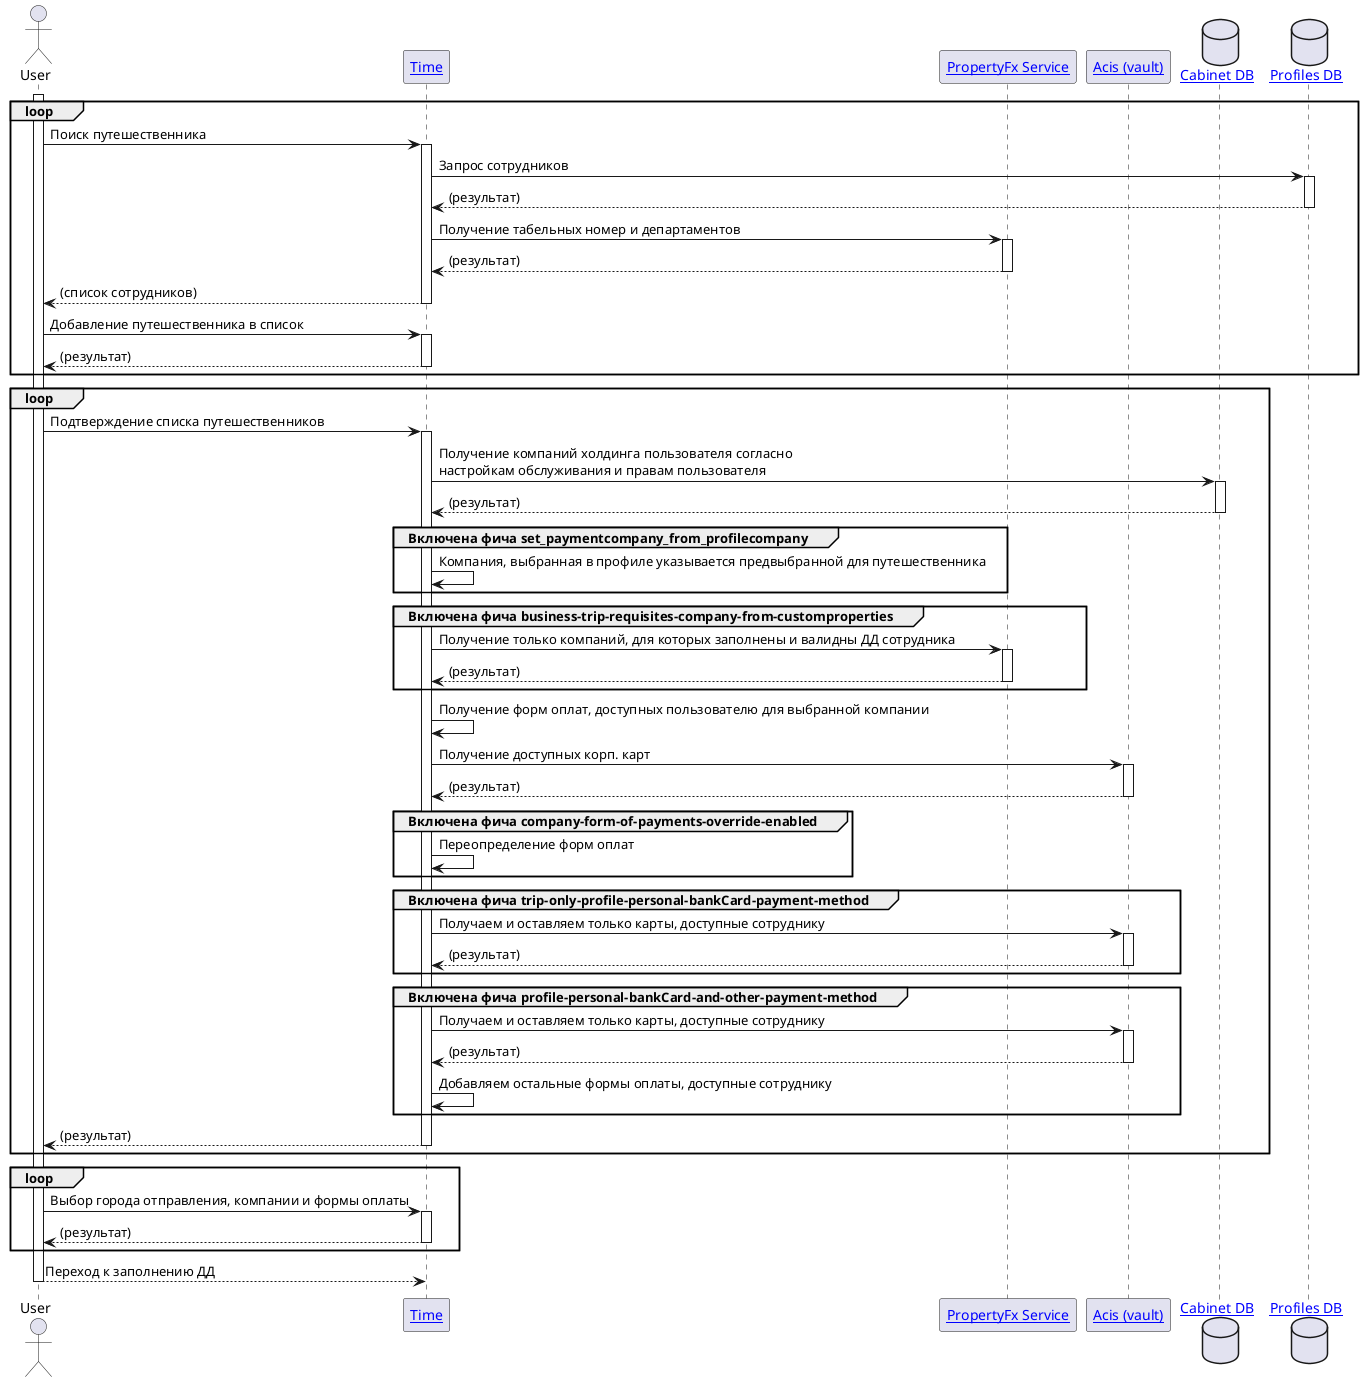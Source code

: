 @startuml
'https://plantuml.com/sequence-diagram


actor User
participant "[[/architect/components/applications.time Time]]" as Time
participant "[[/architect/components/services.propertyfx PropertyFx Service]]" as PropertyFx
participant "[[/architect/components/services.vault Acis (vault)]]" as Acis
database "[[/architect/components/db.cabinet Cabinet DB]]" as Cabinet
database "[[/architect/components/db.profiles Profiles DB]]" as Profiles

activate User

loop
    User -> Time ++ : Поиск путешественника
        Time -> Profiles ++ : Запрос сотрудников
        return (результат)
        Time -> PropertyFx ++ : Получение табельных номер и департаментов
        return (результат)
    return (список сотрудников)
    User -> Time ++ : Добавление путешественника в список
    return (результат)
end
loop
    User -> Time ++ : Подтверждение списка путешественников
    Time -> Cabinet ++ : Получение компаний холдинга пользователя согласно \nнастройкам обслуживания и правам пользователя
    return (результат)
    group Включена фича set_paymentcompany_from_profilecompany
    Time -> Time : Компания, выбранная в профиле указывается предвыбранной для путешественника
    end
    group Включена фича business-trip-requisites-company-from-customproperties
        Time -> PropertyFx ++ : Получение только компаний, для которых заполнены и валидны ДД сотрудника
        return (результат)
    end
    Time -> Time : Получение форм оплат, доступных пользователю для выбранной компании
    Time -> Acis ++ : Получение доступных корп. карт
    return (результат)
    group Включена фича company-form-of-payments-override-enabled
        Time -> Time : Переопределение форм оплат
    end
    group Включена фича trip-only-profile-personal-bankCard-payment-method
        Time -> Acis ++ : Получаем и оставляем только карты, доступные сотруднику
        return (результат)
    end
    group Включена фича profile-personal-bankCard-and-other-payment-method
        Time -> Acis ++ : Получаем и оставляем только карты, доступные сотруднику
        return (результат)
        Time -> Time : Добавляем остальные формы оплаты, доступные сотруднику
    end
return (результат)
end
loop
    User -> Time ++ : Выбор города отправления, компании и формы оплаты
    return (результат)
end
User --> Time : Переход к заполнению ДД

deactivate User
@enduml